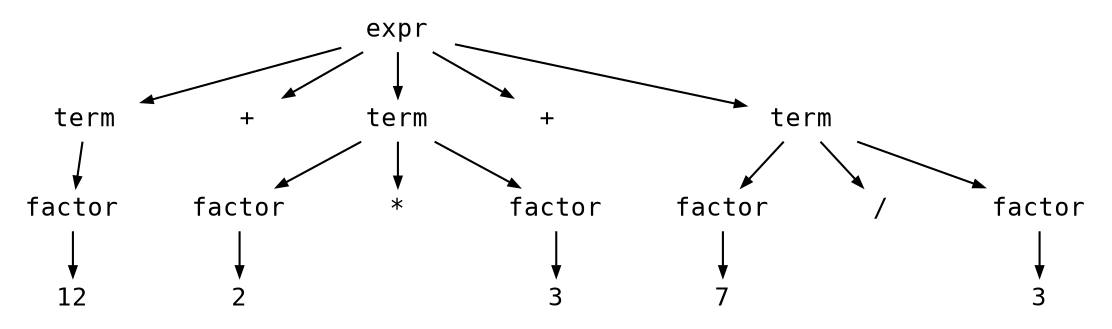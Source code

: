 digraph astgraph {
  node [shape=none, fontsize=12, fontname="Courier", height=.1];
  ranksep=.3;
  edge [arrowsize=.5]

  node1 [label="expr"]
  node2 [label="term"]
  node1 -> node2
  node3 [label="+"]
  node1 -> node3
  node4 [label="term"]
  node1 -> node4
  node5 [label="+"]
  node1 -> node5
  node6 [label="term"]
  node1 -> node6
  node7 [label="factor"]
  node2 -> node7
  node8 [label="factor"]
  node4 -> node8
  node9 [label="*"]
  node4 -> node9
  node10 [label="factor"]
  node4 -> node10
  node11 [label="factor"]
  node6 -> node11
  node12 [label="/"]
  node6 -> node12
  node13 [label="factor"]
  node6 -> node13
  node14 [label="12"]
  node7 -> node14
  node15 [label="2"]
  node8 -> node15
  node16 [label="3"]
  node10 -> node16
  node17 [label="7"]
  node11 -> node17
  node18 [label="3"]
  node13 -> node18
}
